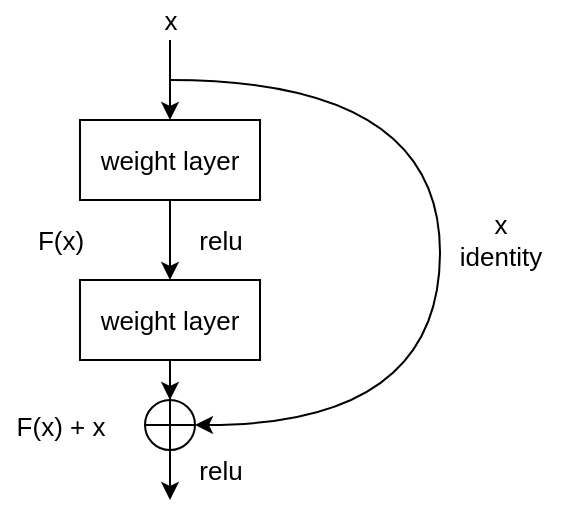 <mxfile version="14.9.5" type="github">
  <diagram id="FSlrQvpvQA96mcGi1WL8" name="第 1 页">
    <mxGraphModel dx="731" dy="402" grid="1" gridSize="10" guides="1" tooltips="1" connect="1" arrows="1" fold="1" page="1" pageScale="1" pageWidth="827" pageHeight="1169" math="0" shadow="0">
      <root>
        <mxCell id="0" />
        <mxCell id="1" parent="0" />
        <mxCell id="TvhPPzDzShztiSGsOENh-3" value="" style="edgeStyle=orthogonalEdgeStyle;rounded=0;orthogonalLoop=1;jettySize=auto;html=1;fontSize=13;" parent="1" source="TvhPPzDzShztiSGsOENh-1" target="TvhPPzDzShztiSGsOENh-2" edge="1">
          <mxGeometry relative="1" as="geometry" />
        </mxCell>
        <mxCell id="TvhPPzDzShztiSGsOENh-1" value="weight layer" style="rounded=0;whiteSpace=wrap;html=1;fontSize=13;" parent="1" vertex="1">
          <mxGeometry x="270" y="180" width="90" height="40" as="geometry" />
        </mxCell>
        <mxCell id="TvhPPzDzShztiSGsOENh-15" style="edgeStyle=orthogonalEdgeStyle;rounded=0;orthogonalLoop=1;jettySize=auto;html=1;entryX=0.5;entryY=0;entryDx=0;entryDy=0;entryPerimeter=0;fontSize=13;" parent="1" source="TvhPPzDzShztiSGsOENh-2" target="TvhPPzDzShztiSGsOENh-9" edge="1">
          <mxGeometry relative="1" as="geometry" />
        </mxCell>
        <mxCell id="TvhPPzDzShztiSGsOENh-2" value="weight layer" style="rounded=0;whiteSpace=wrap;html=1;fontSize=13;" parent="1" vertex="1">
          <mxGeometry x="270" y="260" width="90" height="40" as="geometry" />
        </mxCell>
        <mxCell id="TvhPPzDzShztiSGsOENh-4" value="relu" style="text;html=1;align=center;verticalAlign=middle;resizable=0;points=[];autosize=1;strokeColor=none;fontSize=13;" parent="1" vertex="1">
          <mxGeometry x="320" y="230" width="40" height="20" as="geometry" />
        </mxCell>
        <mxCell id="TvhPPzDzShztiSGsOENh-6" style="edgeStyle=orthogonalEdgeStyle;rounded=0;orthogonalLoop=1;jettySize=auto;html=1;fontSize=13;" parent="1" source="TvhPPzDzShztiSGsOENh-5" target="TvhPPzDzShztiSGsOENh-1" edge="1">
          <mxGeometry relative="1" as="geometry" />
        </mxCell>
        <mxCell id="TvhPPzDzShztiSGsOENh-19" style="edgeStyle=orthogonalEdgeStyle;rounded=0;orthogonalLoop=1;jettySize=auto;html=1;entryX=1;entryY=0.5;entryDx=0;entryDy=0;entryPerimeter=0;fontSize=13;curved=1;" parent="1" target="TvhPPzDzShztiSGsOENh-9" edge="1">
          <mxGeometry relative="1" as="geometry">
            <Array as="points">
              <mxPoint x="450" y="160" />
              <mxPoint x="450" y="333" />
            </Array>
            <mxPoint x="315" y="160" as="sourcePoint" />
          </mxGeometry>
        </mxCell>
        <mxCell id="TvhPPzDzShztiSGsOENh-5" value="x" style="text;html=1;align=center;verticalAlign=middle;resizable=0;points=[];autosize=1;strokeColor=none;fontSize=13;" parent="1" vertex="1">
          <mxGeometry x="305" y="120" width="20" height="20" as="geometry" />
        </mxCell>
        <mxCell id="TvhPPzDzShztiSGsOENh-7" value="F(x)" style="text;html=1;align=center;verticalAlign=middle;resizable=0;points=[];autosize=1;strokeColor=none;fontSize=13;" parent="1" vertex="1">
          <mxGeometry x="240" y="230" width="40" height="20" as="geometry" />
        </mxCell>
        <mxCell id="TvhPPzDzShztiSGsOENh-16" style="edgeStyle=orthogonalEdgeStyle;rounded=0;orthogonalLoop=1;jettySize=auto;html=1;fontSize=13;" parent="1" source="TvhPPzDzShztiSGsOENh-9" edge="1">
          <mxGeometry relative="1" as="geometry">
            <mxPoint x="315" y="370" as="targetPoint" />
          </mxGeometry>
        </mxCell>
        <mxCell id="TvhPPzDzShztiSGsOENh-9" value="" style="verticalLabelPosition=bottom;verticalAlign=top;html=1;shape=mxgraph.flowchart.summing_function;fontSize=13;" parent="1" vertex="1">
          <mxGeometry x="302.5" y="320" width="25" height="25" as="geometry" />
        </mxCell>
        <mxCell id="TvhPPzDzShztiSGsOENh-12" value="F(x) + x" style="text;html=1;align=center;verticalAlign=middle;resizable=0;points=[];autosize=1;strokeColor=none;fontSize=13;" parent="1" vertex="1">
          <mxGeometry x="230" y="322.5" width="60" height="20" as="geometry" />
        </mxCell>
        <mxCell id="TvhPPzDzShztiSGsOENh-17" value="relu" style="text;html=1;align=center;verticalAlign=middle;resizable=0;points=[];autosize=1;strokeColor=none;fontSize=13;" parent="1" vertex="1">
          <mxGeometry x="320" y="345" width="40" height="20" as="geometry" />
        </mxCell>
        <mxCell id="TvhPPzDzShztiSGsOENh-20" value="x&lt;br style=&quot;font-size: 13px;&quot;&gt;identity" style="text;html=1;align=center;verticalAlign=middle;resizable=0;points=[];autosize=1;strokeColor=none;fontSize=13;" parent="1" vertex="1">
          <mxGeometry x="450" y="220" width="60" height="40" as="geometry" />
        </mxCell>
      </root>
    </mxGraphModel>
  </diagram>
</mxfile>

